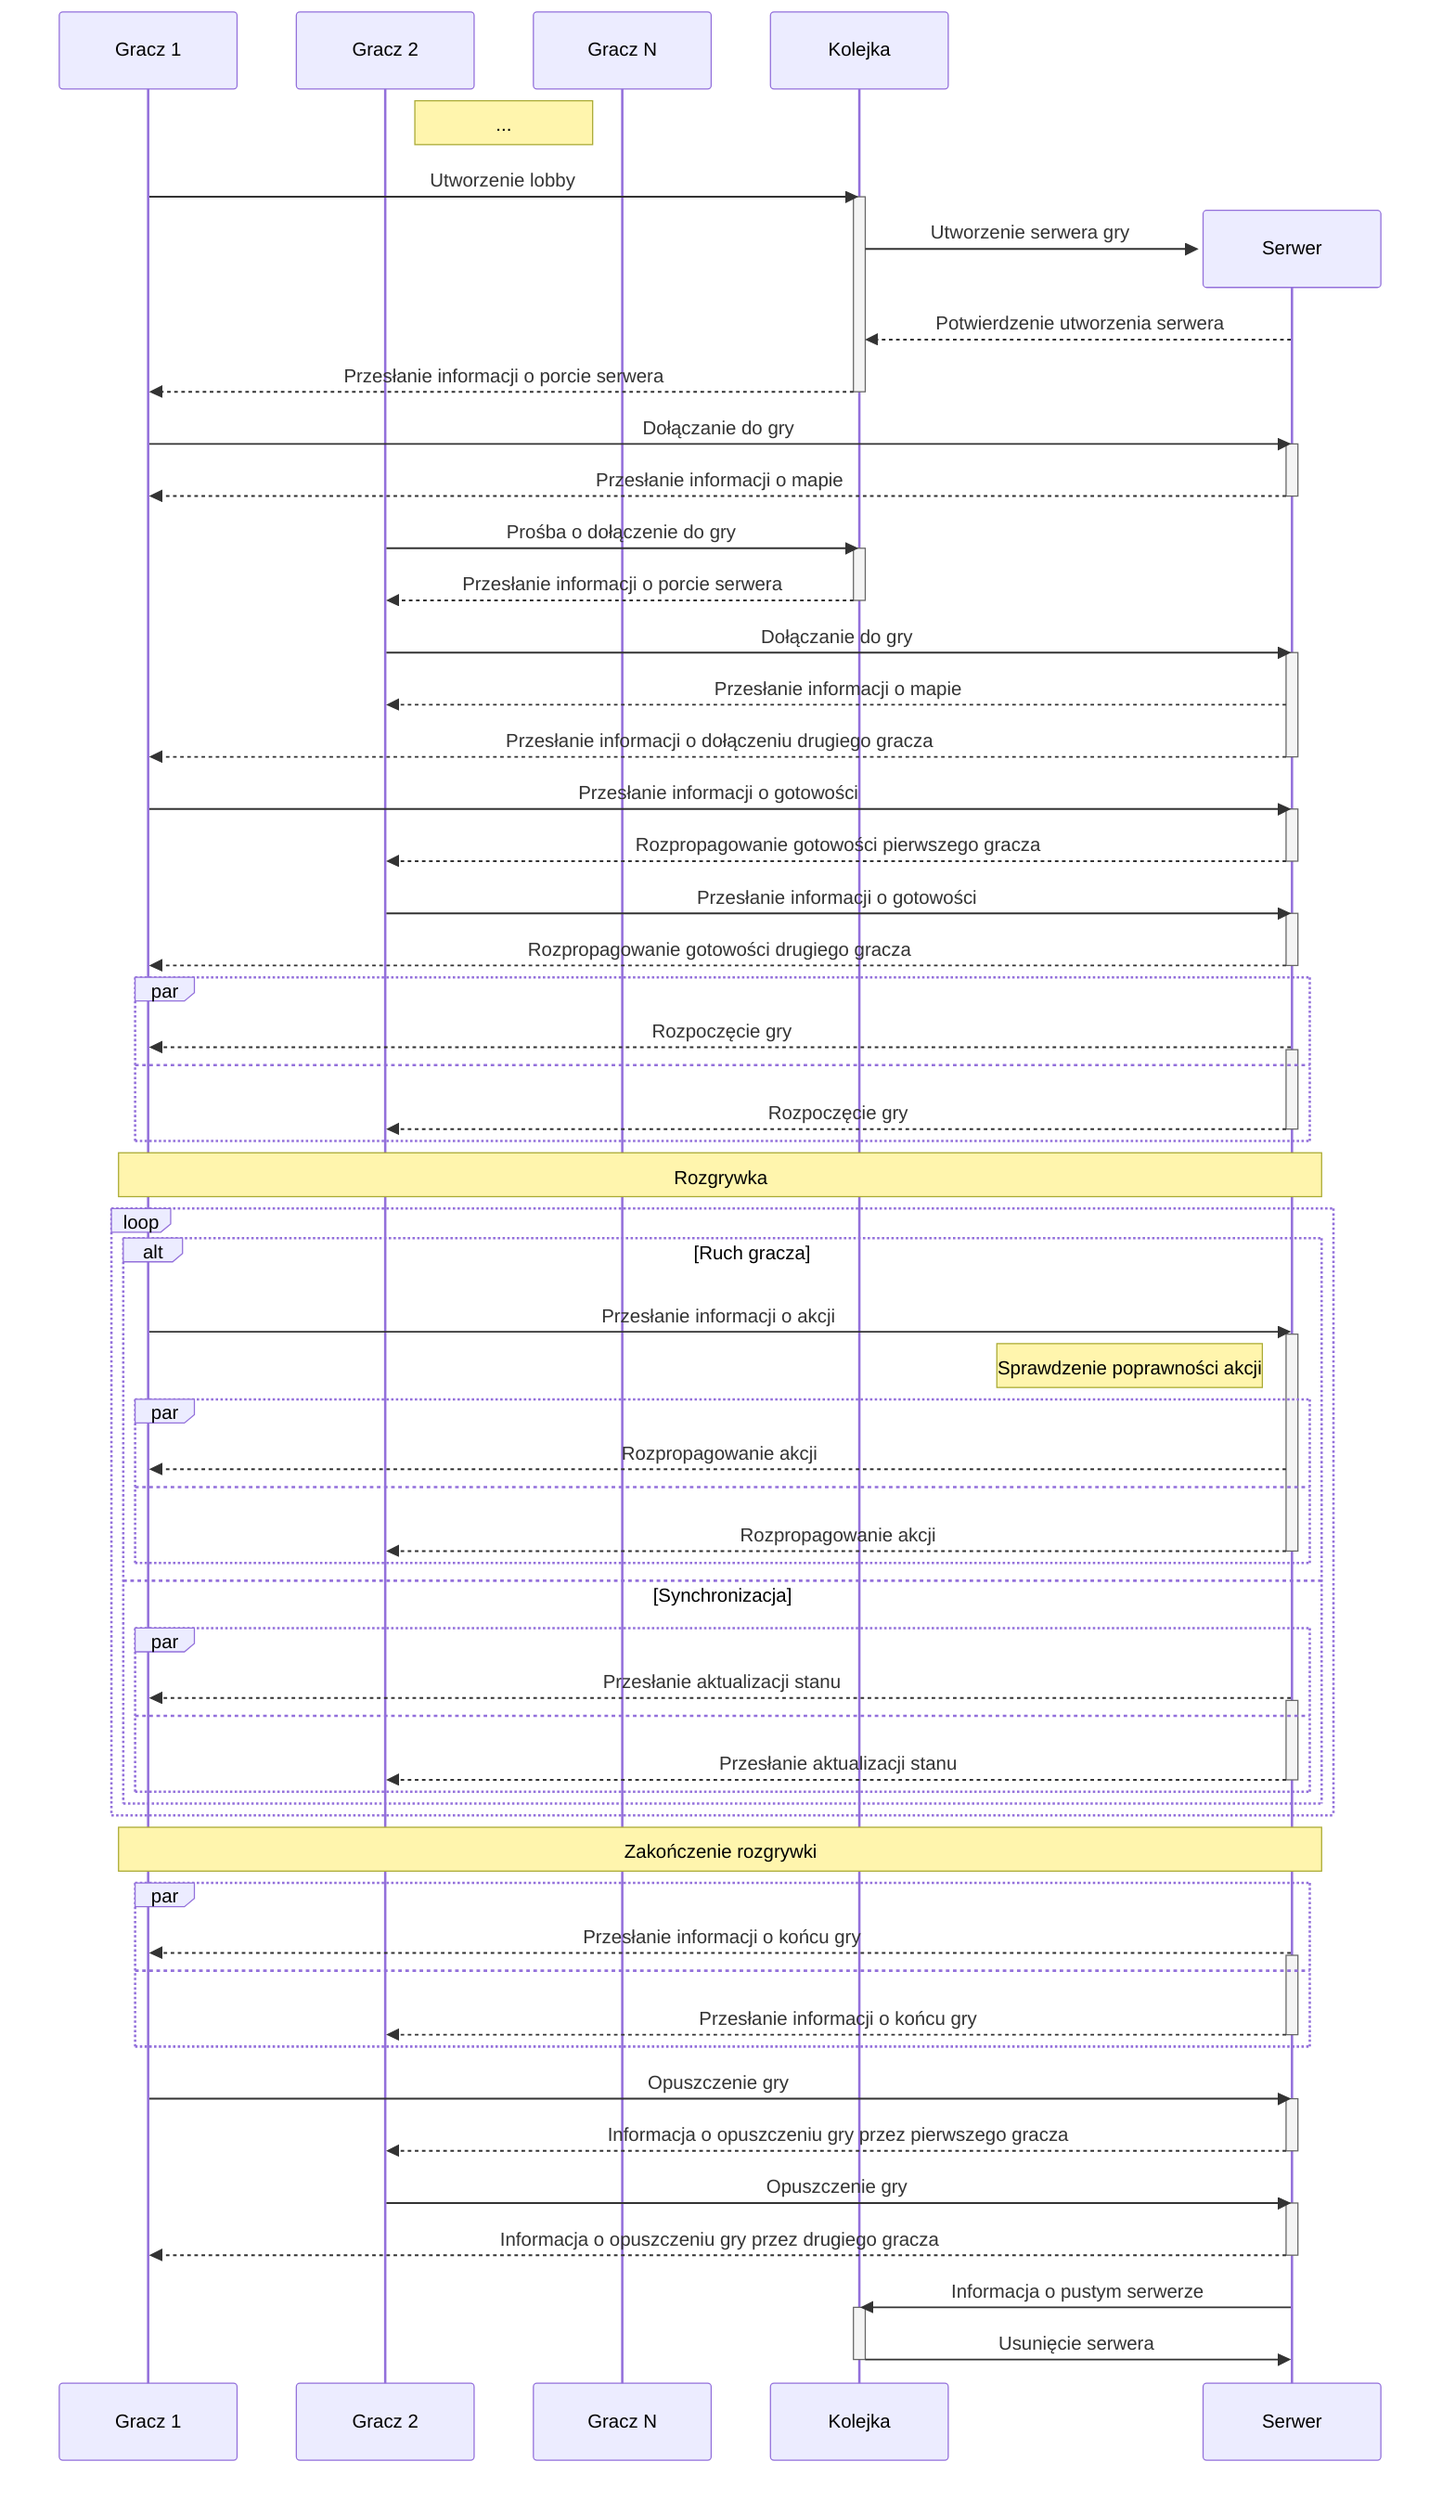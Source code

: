 sequenceDiagram
    participant Gracz 1
    participant Gracz 2
    participant Gracz N
    Note left of Gracz N: ...
    participant Kolejka

    Gracz 1->>Kolejka: Utworzenie lobby
    activate Kolejka
    create participant Serwer
    Kolejka->>Serwer: Utworzenie serwera gry
    Serwer-->>Kolejka: Potwierdzenie utworzenia serwera
    Kolejka-->>Gracz 1: Przesłanie informacji o porcie serwera
    deactivate Kolejka


    Gracz 1->>Serwer: Dołączanie do gry
    activate Serwer
    Serwer-->>Gracz 1: Przesłanie informacji o mapie
    deactivate Serwer

    Gracz 2->>Kolejka: Prośba o dołączenie do gry
    activate Kolejka
    Kolejka-->>Gracz 2: Przesłanie informacji o porcie serwera
    deactivate Kolejka
    Gracz 2->>Serwer: Dołączanie do gry
    activate Serwer
    Serwer-->>Gracz 2: Przesłanie informacji o mapie
    Serwer-->>Gracz 1: Przesłanie informacji o dołączeniu drugiego gracza
    deactivate Serwer

    Gracz 1->>Serwer: Przesłanie informacji o gotowości
    activate Serwer
    Serwer-->>Gracz 2: Rozpropagowanie gotowości pierwszego gracza
    deactivate Serwer

    Gracz 2->>Serwer: Przesłanie informacji o gotowości
    activate Serwer
    Serwer-->>Gracz 1: Rozpropagowanie gotowości drugiego gracza
    deactivate Serwer
    par
        Serwer-->>Gracz 1: Rozpoczęcie gry
        activate Serwer
    and
        Serwer-->>Gracz 2: Rozpoczęcie gry
        deactivate Serwer
    end

    Note over Gracz 1, Serwer: Rozgrywka

    loop
        alt Ruch gracza
            Gracz 1->>Serwer: Przesłanie informacji o akcji
            activate Serwer
            Note left of Serwer: Sprawdzenie poprawności akcji
            par
                Serwer-->>Gracz 1: Rozpropagowanie akcji
            and
                Serwer-->>Gracz 2: Rozpropagowanie akcji
                deactivate Serwer
            end
        else Synchronizacja
            par
                Serwer-->>Gracz 1: Przesłanie aktualizacji stanu
                activate Serwer
            and
                Serwer-->>Gracz 2: Przesłanie aktualizacji stanu
                deactivate Serwer
            end
        end
    end

    Note over Gracz 1, Serwer: Zakończenie rozgrywki

    par
        Serwer-->>Gracz 1: Przesłanie informacji o końcu gry
        activate Serwer
    and
        Serwer-->>Gracz 2: Przesłanie informacji o końcu gry
        deactivate Serwer
    end

    Gracz 1->>Serwer: Opuszczenie gry
    activate Serwer
    Serwer-->>Gracz 2: Informacja o opuszczeniu gry przez pierwszego gracza
    deactivate Serwer
    
    Gracz 2->>Serwer: Opuszczenie gry
    activate Serwer
    Serwer-->>Gracz 1: Informacja o opuszczeniu gry przez drugiego gracza
    deactivate Serwer

    Serwer->>Kolejka: Informacja o pustym serwerze
    activate Kolejka
    Kolejka->>Serwer: Usunięcie serwera
    deactivate Kolejka